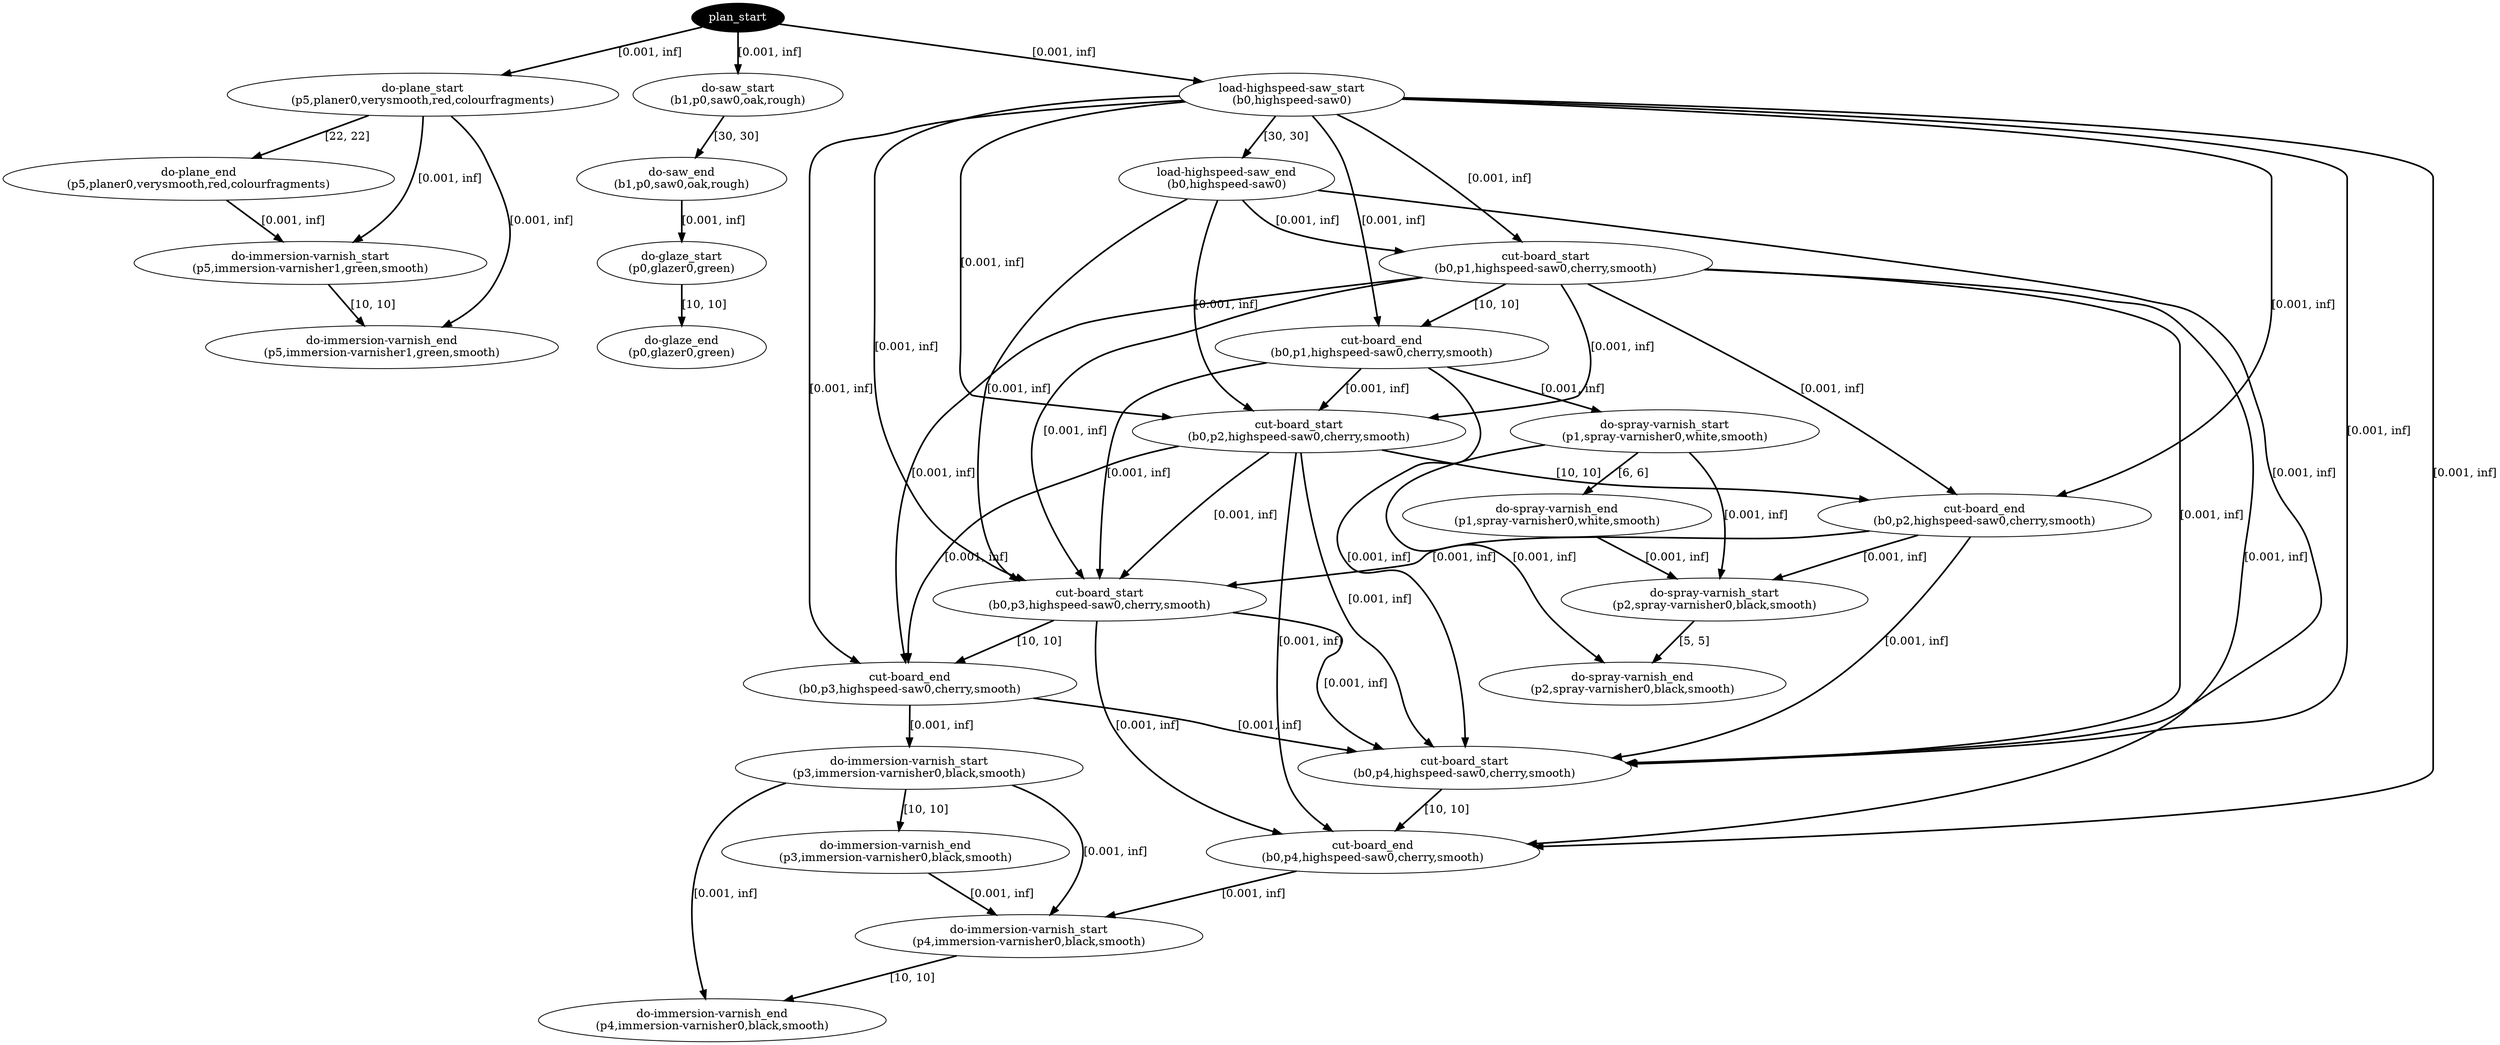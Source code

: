 digraph plan {
0[ label="plan_start",style=filled,fillcolor=black,fontcolor=white];
1[ label="do-plane_start
(p5,planer0,verysmooth,red,colourfragments)"];
2[ label="do-plane_end
(p5,planer0,verysmooth,red,colourfragments)"];
3[ label="do-saw_start
(b1,p0,saw0,oak,rough)"];
4[ label="do-saw_end
(b1,p0,saw0,oak,rough)"];
5[ label="load-highspeed-saw_start
(b0,highspeed-saw0)"];
6[ label="load-highspeed-saw_end
(b0,highspeed-saw0)"];
7[ label="do-immersion-varnish_start
(p5,immersion-varnisher1,green,smooth)"];
8[ label="do-immersion-varnish_end
(p5,immersion-varnisher1,green,smooth)"];
9[ label="cut-board_start
(b0,p1,highspeed-saw0,cherry,smooth)"];
10[ label="cut-board_end
(b0,p1,highspeed-saw0,cherry,smooth)"];
11[ label="do-glaze_start
(p0,glazer0,green)"];
12[ label="do-glaze_end
(p0,glazer0,green)"];
13[ label="do-spray-varnish_start
(p1,spray-varnisher0,white,smooth)"];
14[ label="do-spray-varnish_end
(p1,spray-varnisher0,white,smooth)"];
15[ label="cut-board_start
(b0,p2,highspeed-saw0,cherry,smooth)"];
16[ label="cut-board_end
(b0,p2,highspeed-saw0,cherry,smooth)"];
17[ label="do-spray-varnish_start
(p2,spray-varnisher0,black,smooth)"];
18[ label="do-spray-varnish_end
(p2,spray-varnisher0,black,smooth)"];
19[ label="cut-board_start
(b0,p3,highspeed-saw0,cherry,smooth)"];
20[ label="cut-board_end
(b0,p3,highspeed-saw0,cherry,smooth)"];
21[ label="do-immersion-varnish_start
(p3,immersion-varnisher0,black,smooth)"];
22[ label="do-immersion-varnish_end
(p3,immersion-varnisher0,black,smooth)"];
23[ label="cut-board_start
(b0,p4,highspeed-saw0,cherry,smooth)"];
24[ label="cut-board_end
(b0,p4,highspeed-saw0,cherry,smooth)"];
25[ label="do-immersion-varnish_start
(p4,immersion-varnisher0,black,smooth)"];
26[ label="do-immersion-varnish_end
(p4,immersion-varnisher0,black,smooth)"];
"0" -> "1" [ label="[0.001, inf]" , penwidth=2, color="black"]
"0" -> "3" [ label="[0.001, inf]" , penwidth=2, color="black"]
"0" -> "5" [ label="[0.001, inf]" , penwidth=2, color="black"]
"1" -> "2" [ label="[22, 22]" , penwidth=2, color="black"]
"2" -> "7" [ label="[0.001, inf]" , penwidth=2, color="black"]
"1" -> "7" [ label="[0.001, inf]" , penwidth=2, color="black"]
"3" -> "4" [ label="[30, 30]" , penwidth=2, color="black"]
"5" -> "6" [ label="[30, 30]" , penwidth=2, color="black"]
"6" -> "9" [ label="[0.001, inf]" , penwidth=2, color="black"]
"5" -> "9" [ label="[0.001, inf]" , penwidth=2, color="black"]
"4" -> "11" [ label="[0.001, inf]" , penwidth=2, color="black"]
"7" -> "8" [ label="[10, 10]" , penwidth=2, color="black"]
"1" -> "8" [ label="[0.001, inf]" , penwidth=2, color="black"]
"9" -> "10" [ label="[10, 10]" , penwidth=2, color="black"]
"5" -> "10" [ label="[0.001, inf]" , penwidth=2, color="black"]
"11" -> "12" [ label="[10, 10]" , penwidth=2, color="black"]
"10" -> "13" [ label="[0.001, inf]" , penwidth=2, color="black"]
"10" -> "15" [ label="[0.001, inf]" , penwidth=2, color="black"]
"6" -> "15" [ label="[0.001, inf]" , penwidth=2, color="black"]
"9" -> "15" [ label="[0.001, inf]" , penwidth=2, color="black"]
"5" -> "15" [ label="[0.001, inf]" , penwidth=2, color="black"]
"13" -> "14" [ label="[6, 6]" , penwidth=2, color="black"]
"15" -> "16" [ label="[10, 10]" , penwidth=2, color="black"]
"9" -> "16" [ label="[0.001, inf]" , penwidth=2, color="black"]
"5" -> "16" [ label="[0.001, inf]" , penwidth=2, color="black"]
"14" -> "17" [ label="[0.001, inf]" , penwidth=2, color="black"]
"16" -> "17" [ label="[0.001, inf]" , penwidth=2, color="black"]
"13" -> "17" [ label="[0.001, inf]" , penwidth=2, color="black"]
"16" -> "19" [ label="[0.001, inf]" , penwidth=2, color="black"]
"6" -> "19" [ label="[0.001, inf]" , penwidth=2, color="black"]
"15" -> "19" [ label="[0.001, inf]" , penwidth=2, color="black"]
"10" -> "19" [ label="[0.001, inf]" , penwidth=2, color="black"]
"9" -> "19" [ label="[0.001, inf]" , penwidth=2, color="black"]
"5" -> "19" [ label="[0.001, inf]" , penwidth=2, color="black"]
"17" -> "18" [ label="[5, 5]" , penwidth=2, color="black"]
"13" -> "18" [ label="[0.001, inf]" , penwidth=2, color="black"]
"19" -> "20" [ label="[10, 10]" , penwidth=2, color="black"]
"15" -> "20" [ label="[0.001, inf]" , penwidth=2, color="black"]
"9" -> "20" [ label="[0.001, inf]" , penwidth=2, color="black"]
"5" -> "20" [ label="[0.001, inf]" , penwidth=2, color="black"]
"20" -> "21" [ label="[0.001, inf]" , penwidth=2, color="black"]
"20" -> "23" [ label="[0.001, inf]" , penwidth=2, color="black"]
"6" -> "23" [ label="[0.001, inf]" , penwidth=2, color="black"]
"19" -> "23" [ label="[0.001, inf]" , penwidth=2, color="black"]
"16" -> "23" [ label="[0.001, inf]" , penwidth=2, color="black"]
"15" -> "23" [ label="[0.001, inf]" , penwidth=2, color="black"]
"10" -> "23" [ label="[0.001, inf]" , penwidth=2, color="black"]
"9" -> "23" [ label="[0.001, inf]" , penwidth=2, color="black"]
"5" -> "23" [ label="[0.001, inf]" , penwidth=2, color="black"]
"21" -> "22" [ label="[10, 10]" , penwidth=2, color="black"]
"23" -> "24" [ label="[10, 10]" , penwidth=2, color="black"]
"19" -> "24" [ label="[0.001, inf]" , penwidth=2, color="black"]
"15" -> "24" [ label="[0.001, inf]" , penwidth=2, color="black"]
"9" -> "24" [ label="[0.001, inf]" , penwidth=2, color="black"]
"5" -> "24" [ label="[0.001, inf]" , penwidth=2, color="black"]
"22" -> "25" [ label="[0.001, inf]" , penwidth=2, color="black"]
"24" -> "25" [ label="[0.001, inf]" , penwidth=2, color="black"]
"21" -> "25" [ label="[0.001, inf]" , penwidth=2, color="black"]
"25" -> "26" [ label="[10, 10]" , penwidth=2, color="black"]
"21" -> "26" [ label="[0.001, inf]" , penwidth=2, color="black"]
}
